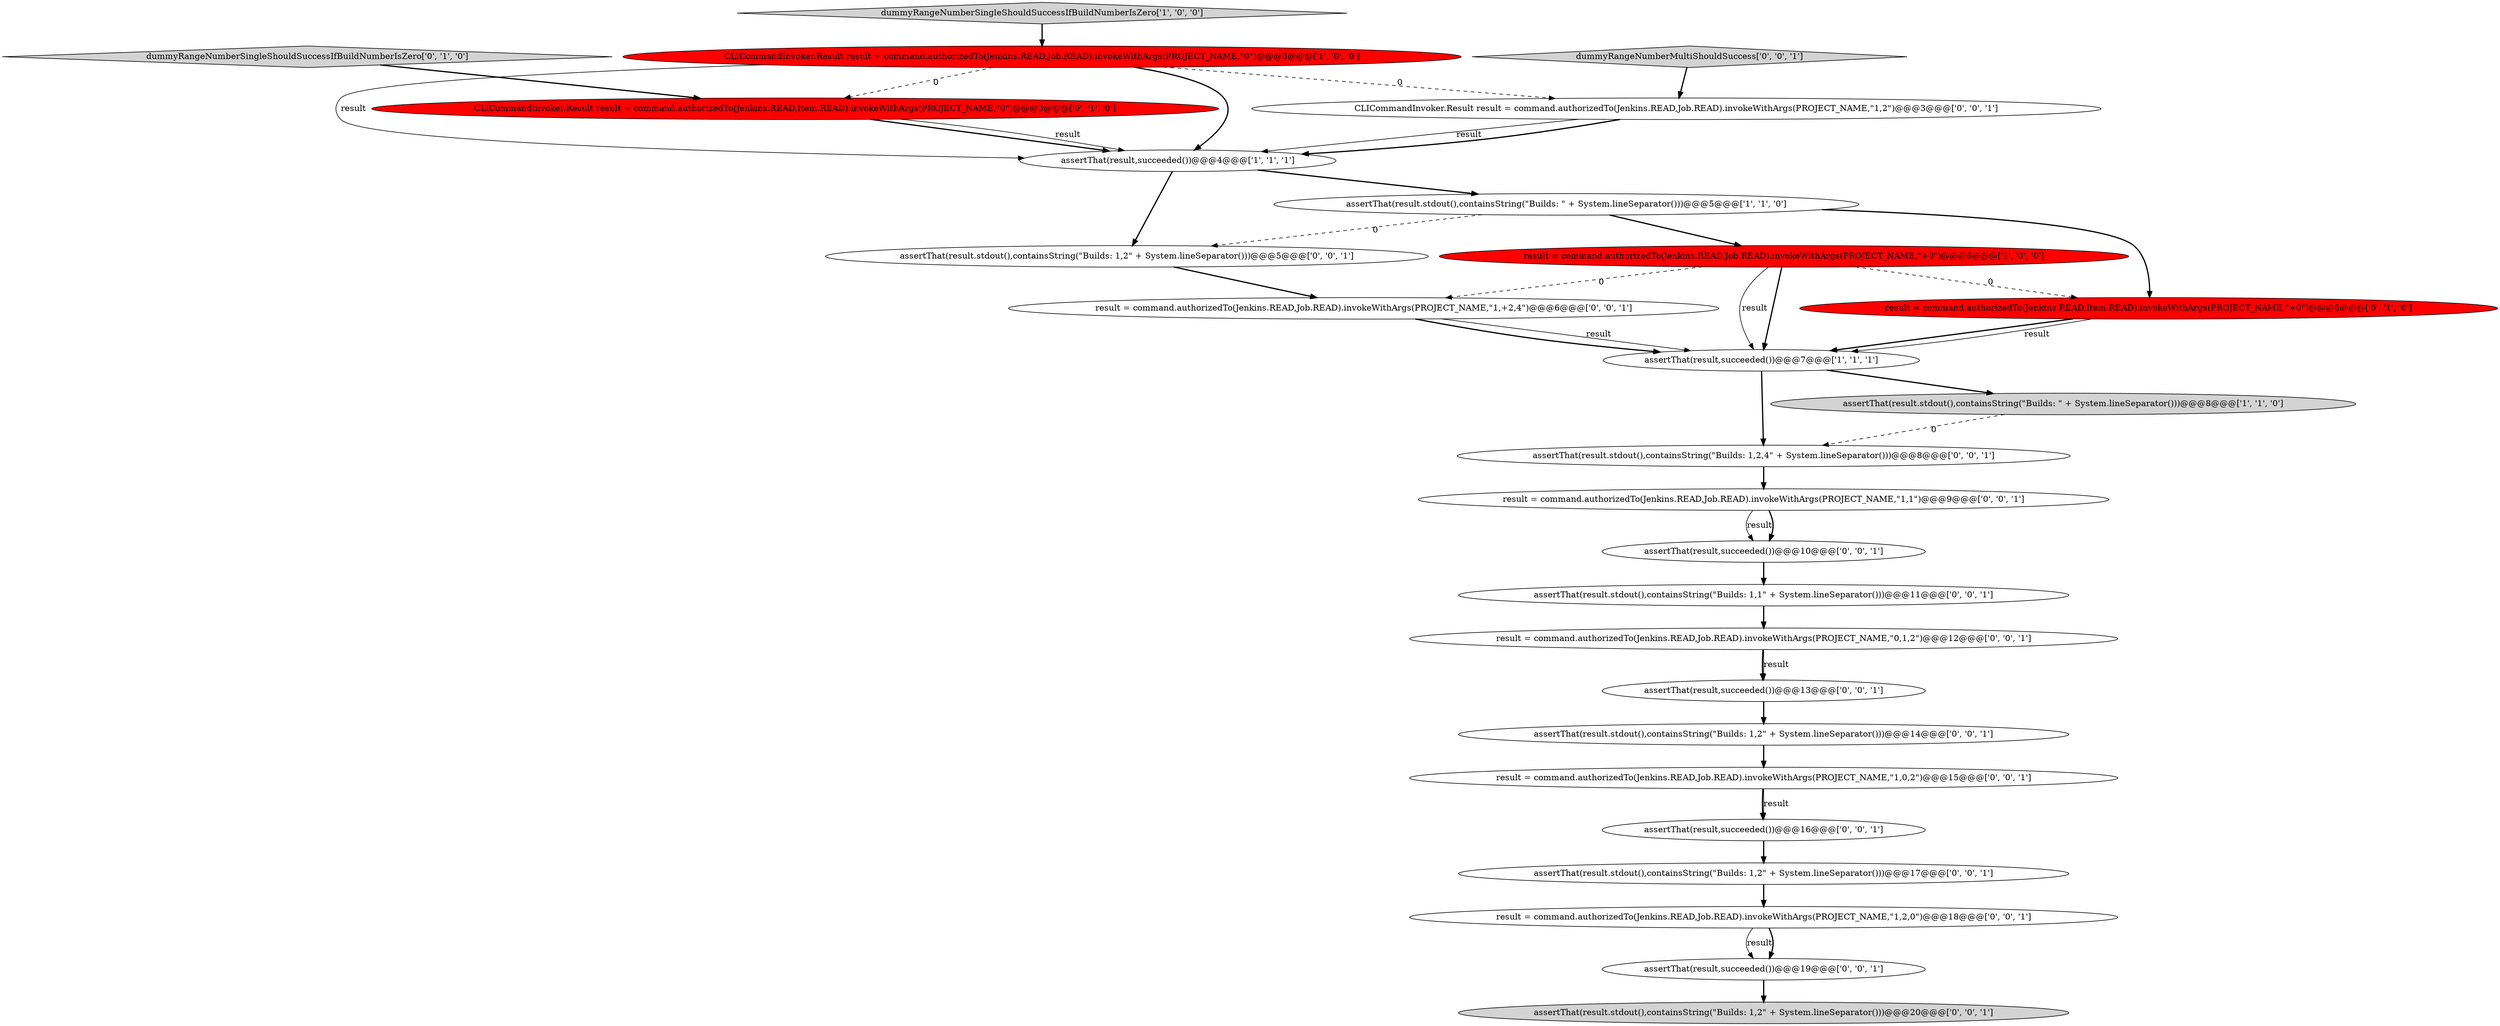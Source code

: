 digraph {
22 [style = filled, label = "assertThat(result.stdout(),containsString(\"Builds: 1,2\" + System.lineSeparator()))@@@14@@@['0', '0', '1']", fillcolor = white, shape = ellipse image = "AAA0AAABBB3BBB"];
2 [style = filled, label = "CLICommandInvoker.Result result = command.authorizedTo(Jenkins.READ,Job.READ).invokeWithArgs(PROJECT_NAME,\"0\")@@@3@@@['1', '0', '0']", fillcolor = red, shape = ellipse image = "AAA1AAABBB1BBB"];
3 [style = filled, label = "assertThat(result,succeeded())@@@7@@@['1', '1', '1']", fillcolor = white, shape = ellipse image = "AAA0AAABBB1BBB"];
16 [style = filled, label = "assertThat(result.stdout(),containsString(\"Builds: 1,1\" + System.lineSeparator()))@@@11@@@['0', '0', '1']", fillcolor = white, shape = ellipse image = "AAA0AAABBB3BBB"];
0 [style = filled, label = "dummyRangeNumberSingleShouldSuccessIfBuildNumberIsZero['1', '0', '0']", fillcolor = lightgray, shape = diamond image = "AAA0AAABBB1BBB"];
12 [style = filled, label = "assertThat(result,succeeded())@@@10@@@['0', '0', '1']", fillcolor = white, shape = ellipse image = "AAA0AAABBB3BBB"];
19 [style = filled, label = "assertThat(result,succeeded())@@@13@@@['0', '0', '1']", fillcolor = white, shape = ellipse image = "AAA0AAABBB3BBB"];
21 [style = filled, label = "result = command.authorizedTo(Jenkins.READ,Job.READ).invokeWithArgs(PROJECT_NAME,\"0,1,2\")@@@12@@@['0', '0', '1']", fillcolor = white, shape = ellipse image = "AAA0AAABBB3BBB"];
20 [style = filled, label = "result = command.authorizedTo(Jenkins.READ,Job.READ).invokeWithArgs(PROJECT_NAME,\"1,2,0\")@@@18@@@['0', '0', '1']", fillcolor = white, shape = ellipse image = "AAA0AAABBB3BBB"];
11 [style = filled, label = "result = command.authorizedTo(Jenkins.READ,Job.READ).invokeWithArgs(PROJECT_NAME,\"1,+2,4\")@@@6@@@['0', '0', '1']", fillcolor = white, shape = ellipse image = "AAA0AAABBB3BBB"];
18 [style = filled, label = "assertThat(result.stdout(),containsString(\"Builds: 1,2\" + System.lineSeparator()))@@@5@@@['0', '0', '1']", fillcolor = white, shape = ellipse image = "AAA0AAABBB3BBB"];
1 [style = filled, label = "assertThat(result,succeeded())@@@4@@@['1', '1', '1']", fillcolor = white, shape = ellipse image = "AAA0AAABBB1BBB"];
9 [style = filled, label = "result = command.authorizedTo(Jenkins.READ,Item.READ).invokeWithArgs(PROJECT_NAME,\"+0\")@@@6@@@['0', '1', '0']", fillcolor = red, shape = ellipse image = "AAA1AAABBB2BBB"];
15 [style = filled, label = "assertThat(result.stdout(),containsString(\"Builds: 1,2,4\" + System.lineSeparator()))@@@8@@@['0', '0', '1']", fillcolor = white, shape = ellipse image = "AAA0AAABBB3BBB"];
23 [style = filled, label = "assertThat(result,succeeded())@@@19@@@['0', '0', '1']", fillcolor = white, shape = ellipse image = "AAA0AAABBB3BBB"];
26 [style = filled, label = "assertThat(result.stdout(),containsString(\"Builds: 1,2\" + System.lineSeparator()))@@@17@@@['0', '0', '1']", fillcolor = white, shape = ellipse image = "AAA0AAABBB3BBB"];
25 [style = filled, label = "assertThat(result,succeeded())@@@16@@@['0', '0', '1']", fillcolor = white, shape = ellipse image = "AAA0AAABBB3BBB"];
5 [style = filled, label = "assertThat(result.stdout(),containsString(\"Builds: \" + System.lineSeparator()))@@@5@@@['1', '1', '0']", fillcolor = white, shape = ellipse image = "AAA0AAABBB1BBB"];
7 [style = filled, label = "dummyRangeNumberSingleShouldSuccessIfBuildNumberIsZero['0', '1', '0']", fillcolor = lightgray, shape = diamond image = "AAA0AAABBB2BBB"];
13 [style = filled, label = "result = command.authorizedTo(Jenkins.READ,Job.READ).invokeWithArgs(PROJECT_NAME,\"1,0,2\")@@@15@@@['0', '0', '1']", fillcolor = white, shape = ellipse image = "AAA0AAABBB3BBB"];
17 [style = filled, label = "assertThat(result.stdout(),containsString(\"Builds: 1,2\" + System.lineSeparator()))@@@20@@@['0', '0', '1']", fillcolor = lightgray, shape = ellipse image = "AAA0AAABBB3BBB"];
4 [style = filled, label = "assertThat(result.stdout(),containsString(\"Builds: \" + System.lineSeparator()))@@@8@@@['1', '1', '0']", fillcolor = lightgray, shape = ellipse image = "AAA0AAABBB1BBB"];
8 [style = filled, label = "CLICommandInvoker.Result result = command.authorizedTo(Jenkins.READ,Item.READ).invokeWithArgs(PROJECT_NAME,\"0\")@@@3@@@['0', '1', '0']", fillcolor = red, shape = ellipse image = "AAA1AAABBB2BBB"];
14 [style = filled, label = "dummyRangeNumberMultiShouldSuccess['0', '0', '1']", fillcolor = lightgray, shape = diamond image = "AAA0AAABBB3BBB"];
10 [style = filled, label = "result = command.authorizedTo(Jenkins.READ,Job.READ).invokeWithArgs(PROJECT_NAME,\"1,1\")@@@9@@@['0', '0', '1']", fillcolor = white, shape = ellipse image = "AAA0AAABBB3BBB"];
24 [style = filled, label = "CLICommandInvoker.Result result = command.authorizedTo(Jenkins.READ,Job.READ).invokeWithArgs(PROJECT_NAME,\"1,2\")@@@3@@@['0', '0', '1']", fillcolor = white, shape = ellipse image = "AAA0AAABBB3BBB"];
6 [style = filled, label = "result = command.authorizedTo(Jenkins.READ,Job.READ).invokeWithArgs(PROJECT_NAME,\"+0\")@@@6@@@['1', '0', '0']", fillcolor = red, shape = ellipse image = "AAA1AAABBB1BBB"];
1->5 [style = bold, label=""];
13->25 [style = bold, label=""];
6->3 [style = bold, label=""];
14->24 [style = bold, label=""];
15->10 [style = bold, label=""];
10->12 [style = solid, label="result"];
24->1 [style = solid, label="result"];
5->9 [style = bold, label=""];
21->19 [style = bold, label=""];
2->1 [style = bold, label=""];
0->2 [style = bold, label=""];
18->11 [style = bold, label=""];
6->9 [style = dashed, label="0"];
6->11 [style = dashed, label="0"];
1->18 [style = bold, label=""];
3->15 [style = bold, label=""];
12->16 [style = bold, label=""];
5->18 [style = dashed, label="0"];
7->8 [style = bold, label=""];
2->8 [style = dashed, label="0"];
3->4 [style = bold, label=""];
20->23 [style = solid, label="result"];
8->1 [style = bold, label=""];
2->1 [style = solid, label="result"];
11->3 [style = solid, label="result"];
8->1 [style = solid, label="result"];
5->6 [style = bold, label=""];
20->23 [style = bold, label=""];
11->3 [style = bold, label=""];
10->12 [style = bold, label=""];
16->21 [style = bold, label=""];
21->19 [style = solid, label="result"];
4->15 [style = dashed, label="0"];
25->26 [style = bold, label=""];
9->3 [style = bold, label=""];
23->17 [style = bold, label=""];
6->3 [style = solid, label="result"];
24->1 [style = bold, label=""];
2->24 [style = dashed, label="0"];
9->3 [style = solid, label="result"];
19->22 [style = bold, label=""];
22->13 [style = bold, label=""];
26->20 [style = bold, label=""];
13->25 [style = solid, label="result"];
}
